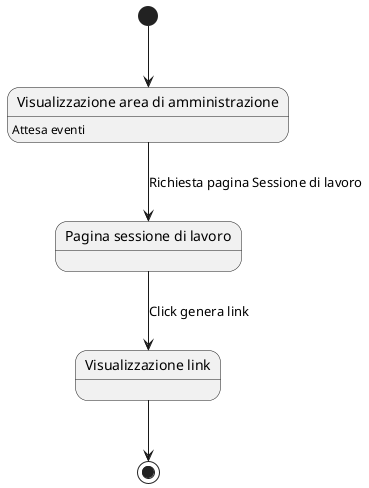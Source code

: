 @startuml
skinparam shadowing false
skinparam monochrome true
state "Visualizzazione area di amministrazione" as s1 : Attesa eventi
state "Pagina sessione di lavoro" as s2
state "Visualizzazione link" as s3
[*] --> s1
s1 --> s2 : Richiesta pagina Sessione di lavoro
s2 --> s3 : Click genera link
s3 --> [*]
@enduml


